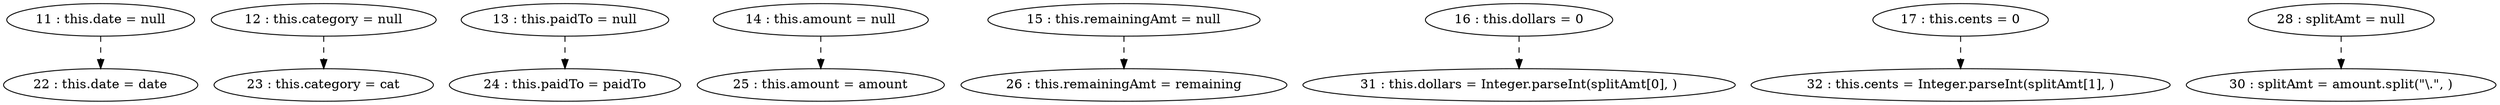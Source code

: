 digraph G {
"11 : this.date = null"
"11 : this.date = null" -> "22 : this.date = date" [style=dashed]
"12 : this.category = null"
"12 : this.category = null" -> "23 : this.category = cat" [style=dashed]
"13 : this.paidTo = null"
"13 : this.paidTo = null" -> "24 : this.paidTo = paidTo" [style=dashed]
"14 : this.amount = null"
"14 : this.amount = null" -> "25 : this.amount = amount" [style=dashed]
"15 : this.remainingAmt = null"
"15 : this.remainingAmt = null" -> "26 : this.remainingAmt = remaining" [style=dashed]
"16 : this.dollars = 0"
"16 : this.dollars = 0" -> "31 : this.dollars = Integer.parseInt(splitAmt[0], )" [style=dashed]
"17 : this.cents = 0"
"17 : this.cents = 0" -> "32 : this.cents = Integer.parseInt(splitAmt[1], )" [style=dashed]
"22 : this.date = date"
"23 : this.category = cat"
"24 : this.paidTo = paidTo"
"25 : this.amount = amount"
"26 : this.remainingAmt = remaining"
"28 : splitAmt = null"
"28 : splitAmt = null" -> "30 : splitAmt = amount.split(\"\\.\", )" [style=dashed]
"30 : splitAmt = amount.split(\"\\.\", )"
"31 : this.dollars = Integer.parseInt(splitAmt[0], )"
"32 : this.cents = Integer.parseInt(splitAmt[1], )"
}